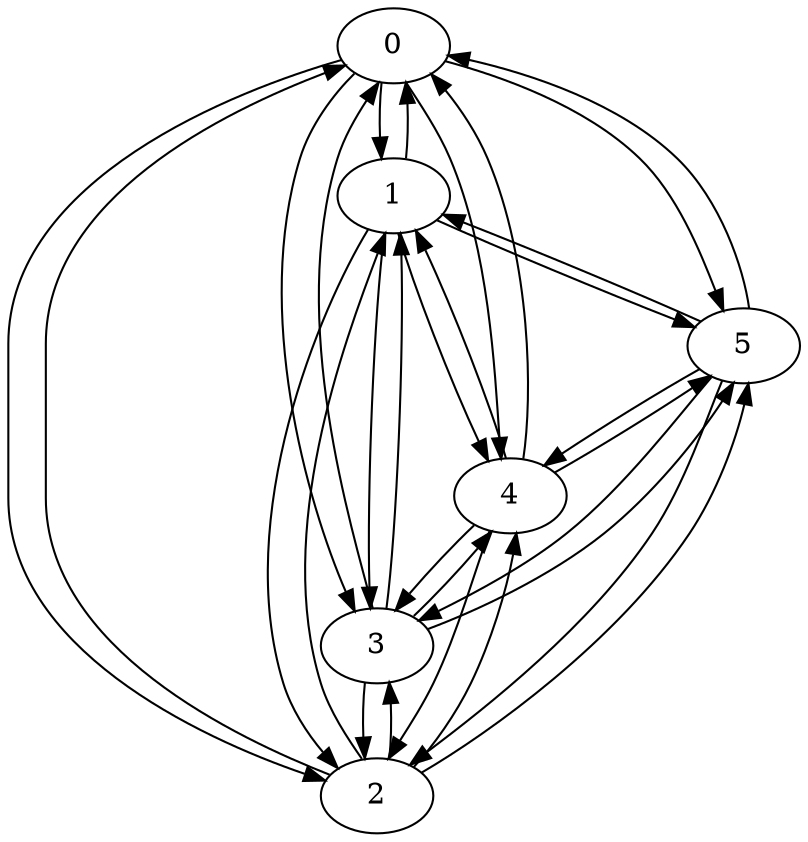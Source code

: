 strict digraph  {
0;
1;
2;
3;
4;
5;
0 -> 1  [weight=5];
0 -> 2  [weight=4];
0 -> 3  [weight=5];
0 -> 4  [weight=4];
0 -> 5  [weight=4];
1 -> 0  [weight=5];
1 -> 2  [weight=5];
1 -> 3  [weight=3];
1 -> 4  [weight=4];
1 -> 5  [weight=5];
2 -> 0  [weight=5];
2 -> 1  [weight=3];
2 -> 3  [weight=5];
2 -> 4  [weight=3];
2 -> 5  [weight=3];
3 -> 0  [weight=3];
3 -> 1  [weight=5];
3 -> 2  [weight=5];
3 -> 4  [weight=5];
3 -> 5  [weight=5];
4 -> 0  [weight=3];
4 -> 1  [weight=3];
4 -> 2  [weight=4];
4 -> 3  [weight=3];
4 -> 5  [weight=3];
5 -> 0  [weight=5];
5 -> 1  [weight=3];
5 -> 2  [weight=5];
5 -> 3  [weight=5];
5 -> 4  [weight=3];
}
